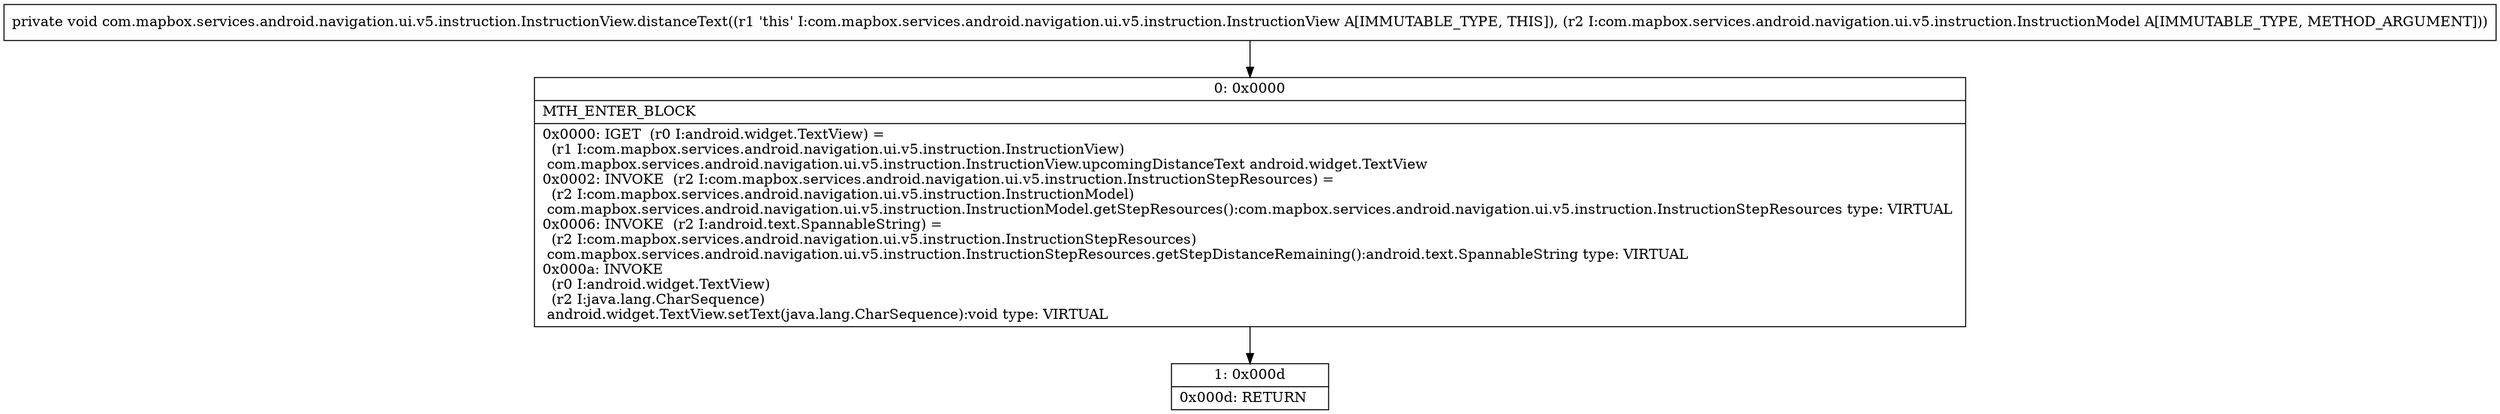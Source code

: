 digraph "CFG forcom.mapbox.services.android.navigation.ui.v5.instruction.InstructionView.distanceText(Lcom\/mapbox\/services\/android\/navigation\/ui\/v5\/instruction\/InstructionModel;)V" {
Node_0 [shape=record,label="{0\:\ 0x0000|MTH_ENTER_BLOCK\l|0x0000: IGET  (r0 I:android.widget.TextView) = \l  (r1 I:com.mapbox.services.android.navigation.ui.v5.instruction.InstructionView)\l com.mapbox.services.android.navigation.ui.v5.instruction.InstructionView.upcomingDistanceText android.widget.TextView \l0x0002: INVOKE  (r2 I:com.mapbox.services.android.navigation.ui.v5.instruction.InstructionStepResources) = \l  (r2 I:com.mapbox.services.android.navigation.ui.v5.instruction.InstructionModel)\l com.mapbox.services.android.navigation.ui.v5.instruction.InstructionModel.getStepResources():com.mapbox.services.android.navigation.ui.v5.instruction.InstructionStepResources type: VIRTUAL \l0x0006: INVOKE  (r2 I:android.text.SpannableString) = \l  (r2 I:com.mapbox.services.android.navigation.ui.v5.instruction.InstructionStepResources)\l com.mapbox.services.android.navigation.ui.v5.instruction.InstructionStepResources.getStepDistanceRemaining():android.text.SpannableString type: VIRTUAL \l0x000a: INVOKE  \l  (r0 I:android.widget.TextView)\l  (r2 I:java.lang.CharSequence)\l android.widget.TextView.setText(java.lang.CharSequence):void type: VIRTUAL \l}"];
Node_1 [shape=record,label="{1\:\ 0x000d|0x000d: RETURN   \l}"];
MethodNode[shape=record,label="{private void com.mapbox.services.android.navigation.ui.v5.instruction.InstructionView.distanceText((r1 'this' I:com.mapbox.services.android.navigation.ui.v5.instruction.InstructionView A[IMMUTABLE_TYPE, THIS]), (r2 I:com.mapbox.services.android.navigation.ui.v5.instruction.InstructionModel A[IMMUTABLE_TYPE, METHOD_ARGUMENT])) }"];
MethodNode -> Node_0;
Node_0 -> Node_1;
}


